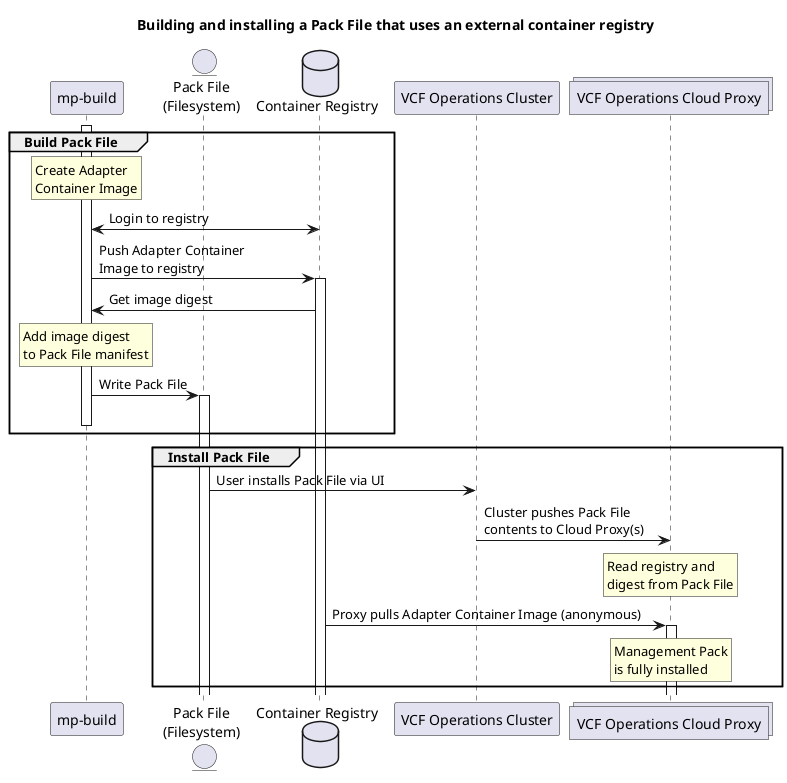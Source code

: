 @startuml
!pragma layout smetana
title "Building and installing a Pack File that uses an external container registry"

participant "mp-build"
entity "Pack File\n(Filesystem)" as pak
database "Container Registry" as registry
participant "VCF Operations Cluster" as cluster
collections "VCF Operations Cloud Proxy" as proxy

group Build Pack File
    activate "mp-build"
    rnote over "mp-build"
        Create Adapter
        Container Image
    endrnote
    "mp-build" <-> registry : Login to registry
    "mp-build" -> registry : Push Adapter Container\nImage to registry
    activate registry
    "mp-build" <- registry : Get image digest
    rnote over "mp-build"
        Add image digest
        to Pack File manifest
    endrnote
    "mp-build" -> pak : Write Pack File
    activate pak
    deactivate "mp-build"
end

group Install Pack File
    pak -> cluster : User installs Pack File via UI
    cluster -> proxy : Cluster pushes Pack File\ncontents to Cloud Proxy(s)
    rnote over proxy
        Read registry and
        digest from Pack File
    endrnote
    proxy <- registry : Proxy pulls Adapter Container Image (anonymous)
    rnote over proxy
        Management Pack
        is fully installed
    endrnote
    activate proxy
end
@enduml

